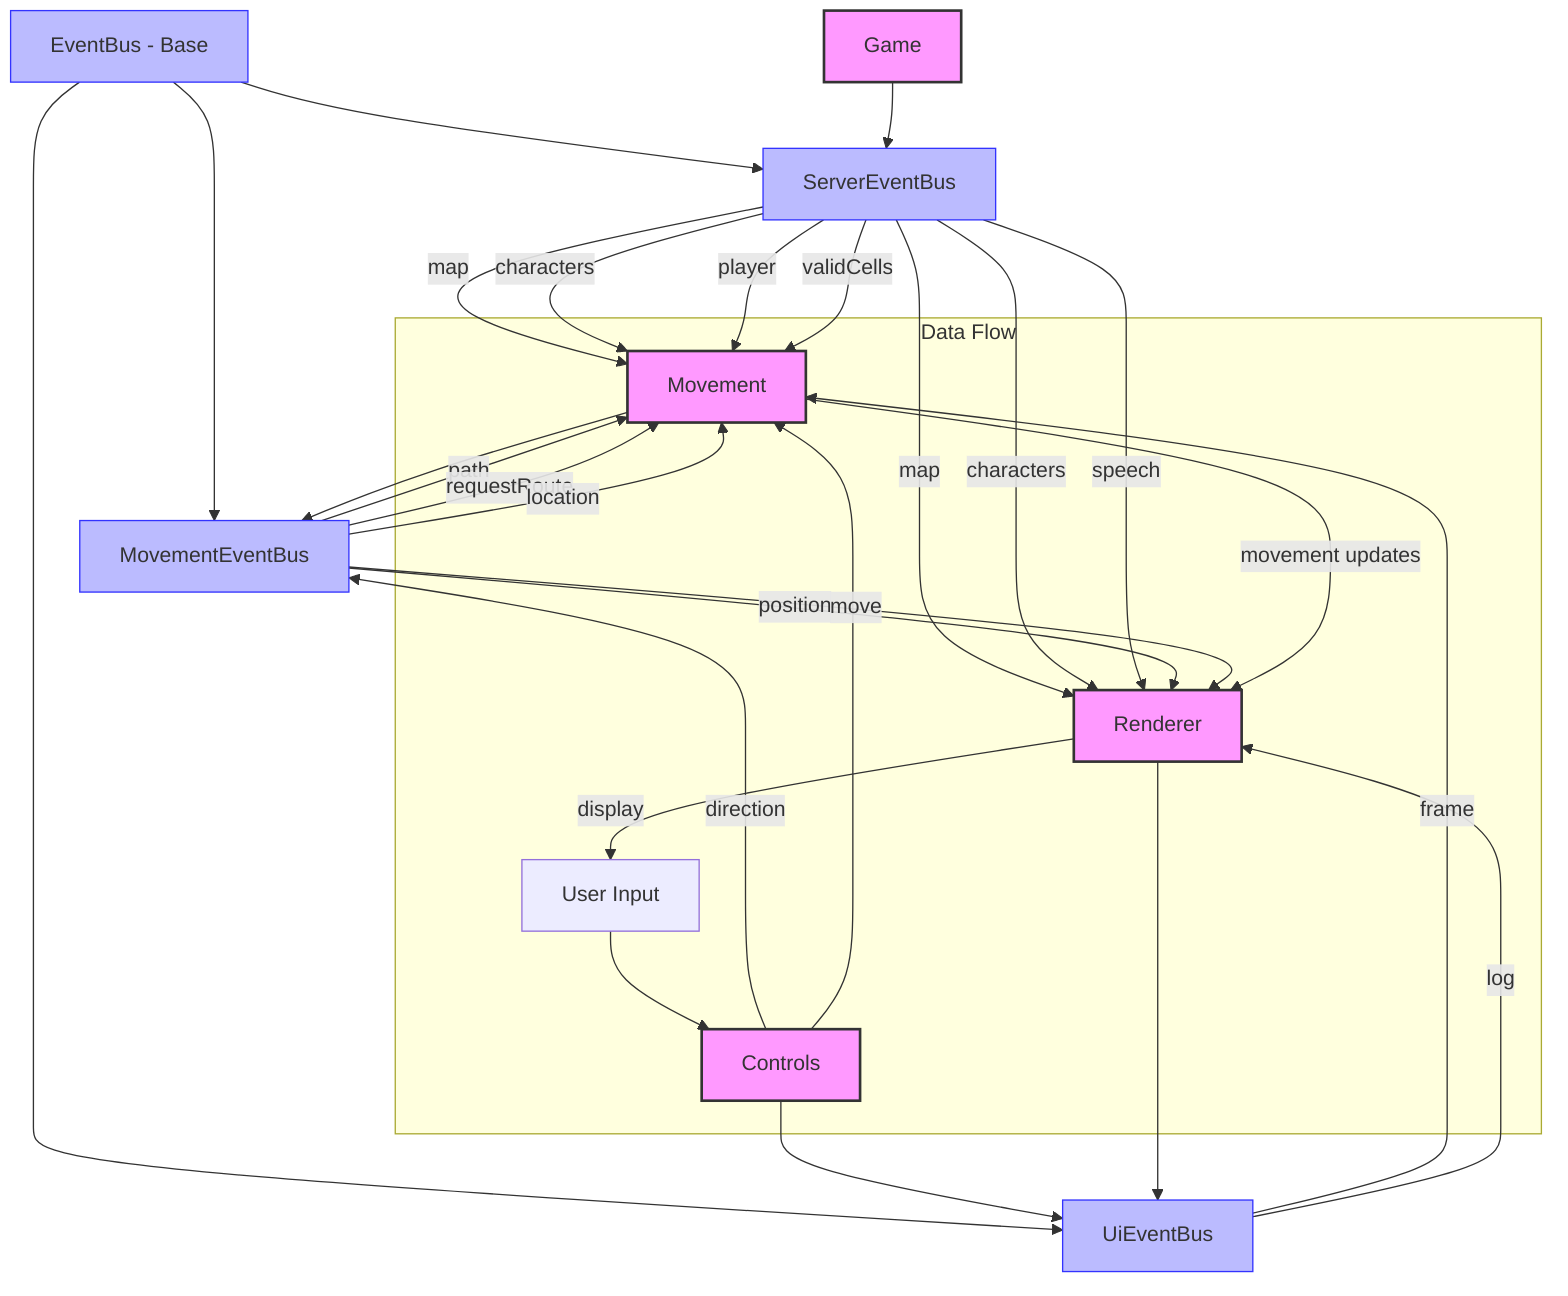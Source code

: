 graph TB
    %% Event Buses
    EB[EventBus - Base] --> SEB[ServerEventBus]
    EB --> MEB[MovementEventBus]
    EB --> UEB[UiEventBus]

    %% Main Components
    Game[Game] --> SEB
    Movement[Movement] --> MEB
    Controls[Controls] --> UEB
    Renderer[Renderer] --> UEB

    %% Server Events
    SEB -- map --> Movement & Renderer
    SEB -- characters --> Movement & Renderer
    SEB -- player --> Movement
    SEB -- validCells --> Movement
    SEB -- speech --> Renderer

    %% Movement Events
    MEB -- position --> Renderer
    MEB -- move --> Renderer
    MEB -- path --> Movement
    MEB -- requestRoute --> Movement
    MEB -- location --> Movement

    %% UI Events
    UEB -- frame --> Movement
    UEB -- log --> Renderer
    Controls -- direction --> MEB

    %% Data Flow
    subgraph Data Flow
    User[User Input] --> Controls
    Controls --> Movement
    Movement -- movement updates --> Renderer
    Renderer -- display --> User
    end

    %% Component Types
    classDef core fill:#f9f,stroke:#333,stroke-width:2px
    classDef event fill:#bbf,stroke:#33f,stroke-width:1px

    class Game,Movement,Controls,Renderer core
    class EB,SEB,MEB,UEB event